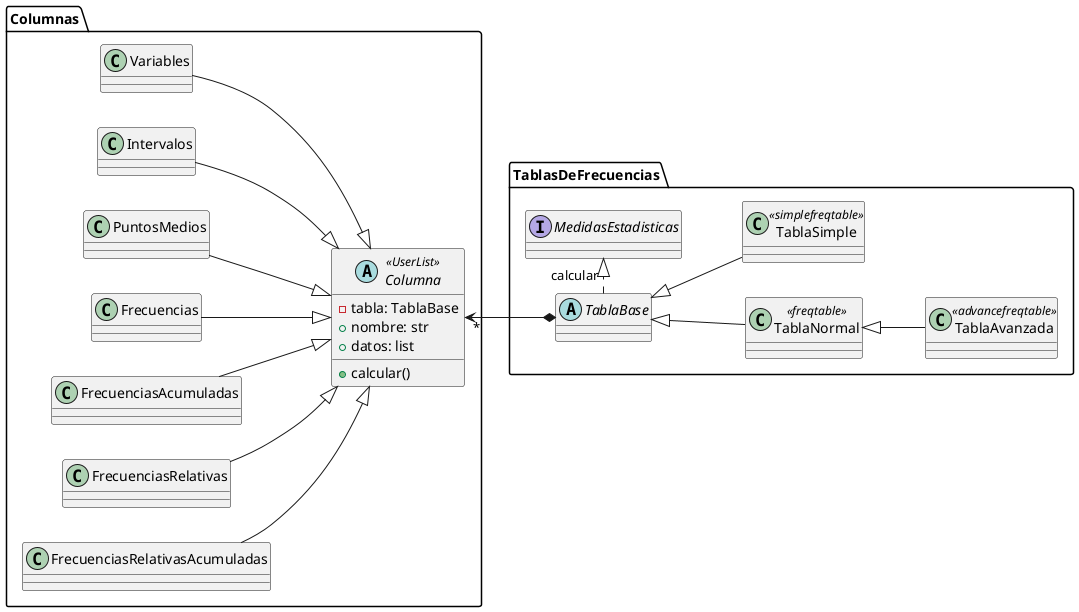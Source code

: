@startuml TablasDeFrecuencia

skinparam groupInheritance 5
left to right direction

' Patrón estructural: Bridge
package Columnas {
    ' Patrón de comportamiento: Command
    abstract class Columna <<UserList>> {
        - tabla: TablaBase
        + nombre: str
        + datos: list
        + calcular()
    }
    class Variables {}
    class Intervalos {}
    class PuntosMedios {}
    class Frecuencias {}
    class FrecuenciasAcumuladas {}
    class FrecuenciasRelativas {}
    class FrecuenciasRelativasAcumuladas {}
    Variables --|> Columna
    Intervalos --|> Columna
    PuntosMedios --|> Columna
    Frecuencias --|> Columna
    FrecuenciasAcumuladas --|> Columna
    FrecuenciasRelativas --|> Columna
    FrecuenciasRelativasAcumuladas --|> Columna
}

package TablasDeFrecuencias {
    'Patrón creacional: Prototype
    interface MedidasEstadisticas {
        
    }
    abstract class TablaBase {

    }
    class TablaSimple <<simplefreqtable>> {

    }
    class TablaNormal <<freqtable>> {

    }
    class TablaAvanzada <<advancefreqtable>> {

    }
    TablaBase .right.|> "calcular" MedidasEstadisticas
    TablaBase *-up-> "*" Columna
    TablaSimple -up-|> TablaBase
    TablaNormal -up-|> TablaBase
    TablaAvanzada -up-|> TablaNormal
}

@enduml